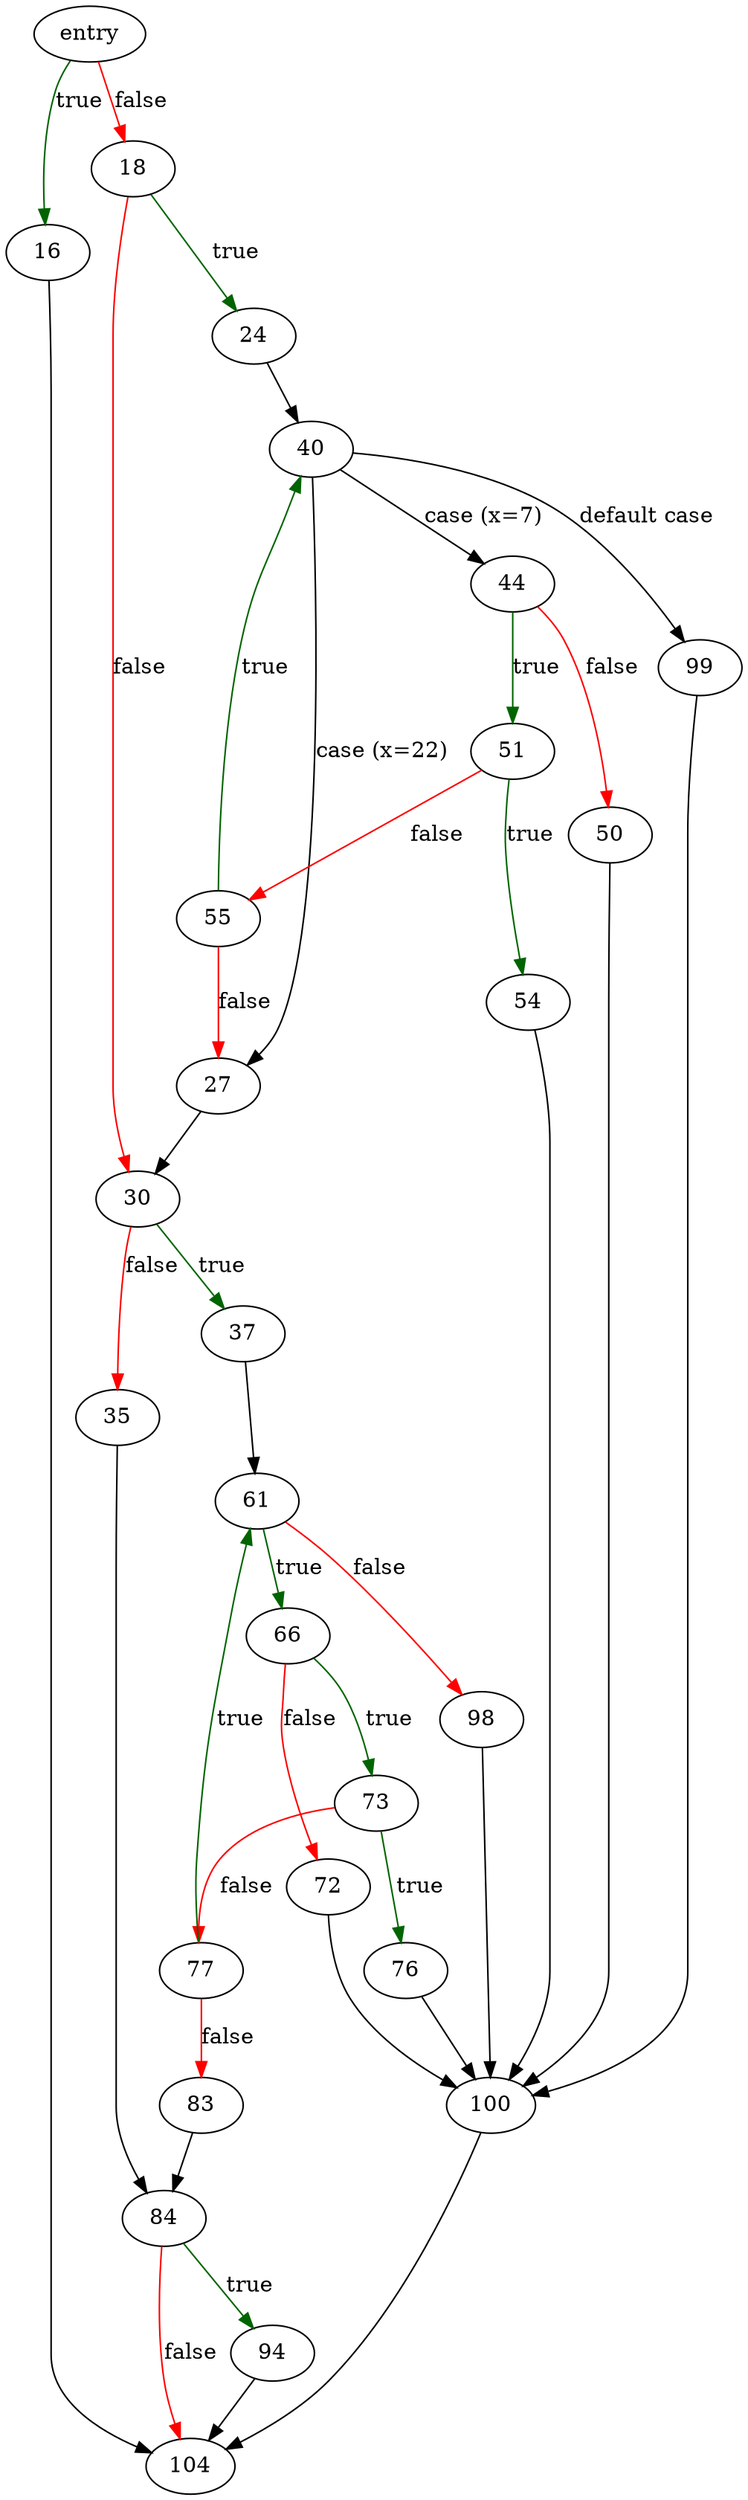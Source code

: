 digraph "str_cd_iconv" {
	// Node definitions.
	2 [label=entry];
	16;
	18;
	24;
	27;
	30;
	35;
	37;
	40;
	44;
	50;
	51;
	54;
	55;
	61;
	66;
	72;
	73;
	76;
	77;
	83;
	84;
	94;
	98;
	99;
	100;
	104;

	// Edge definitions.
	2 -> 16 [
		color=darkgreen
		label=true
	];
	2 -> 18 [
		color=red
		label=false
	];
	16 -> 104;
	18 -> 24 [
		color=darkgreen
		label=true
	];
	18 -> 30 [
		color=red
		label=false
	];
	24 -> 40;
	27 -> 30;
	30 -> 35 [
		color=red
		label=false
	];
	30 -> 37 [
		color=darkgreen
		label=true
	];
	35 -> 84;
	37 -> 61;
	40 -> 27 [label="case (x=22)"];
	40 -> 44 [label="case (x=7)"];
	40 -> 99 [label="default case"];
	44 -> 50 [
		color=red
		label=false
	];
	44 -> 51 [
		color=darkgreen
		label=true
	];
	50 -> 100;
	51 -> 54 [
		color=darkgreen
		label=true
	];
	51 -> 55 [
		color=red
		label=false
	];
	54 -> 100;
	55 -> 27 [
		color=red
		label=false
	];
	55 -> 40 [
		color=darkgreen
		label=true
	];
	61 -> 66 [
		color=darkgreen
		label=true
	];
	61 -> 98 [
		color=red
		label=false
	];
	66 -> 72 [
		color=red
		label=false
	];
	66 -> 73 [
		color=darkgreen
		label=true
	];
	72 -> 100;
	73 -> 76 [
		color=darkgreen
		label=true
	];
	73 -> 77 [
		color=red
		label=false
	];
	76 -> 100;
	77 -> 61 [
		color=darkgreen
		label=true
	];
	77 -> 83 [
		color=red
		label=false
	];
	83 -> 84;
	84 -> 94 [
		color=darkgreen
		label=true
	];
	84 -> 104 [
		color=red
		label=false
	];
	94 -> 104;
	98 -> 100;
	99 -> 100;
	100 -> 104;
}
